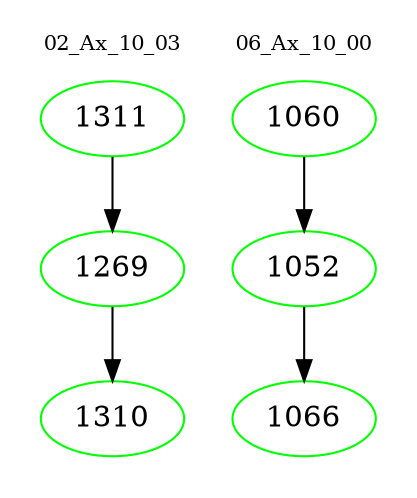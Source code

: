 digraph{
subgraph cluster_0 {
color = white
label = "02_Ax_10_03";
fontsize=10;
T0_1311 [label="1311", color="green"]
T0_1311 -> T0_1269 [color="black"]
T0_1269 [label="1269", color="green"]
T0_1269 -> T0_1310 [color="black"]
T0_1310 [label="1310", color="green"]
}
subgraph cluster_1 {
color = white
label = "06_Ax_10_00";
fontsize=10;
T1_1060 [label="1060", color="green"]
T1_1060 -> T1_1052 [color="black"]
T1_1052 [label="1052", color="green"]
T1_1052 -> T1_1066 [color="black"]
T1_1066 [label="1066", color="green"]
}
}
